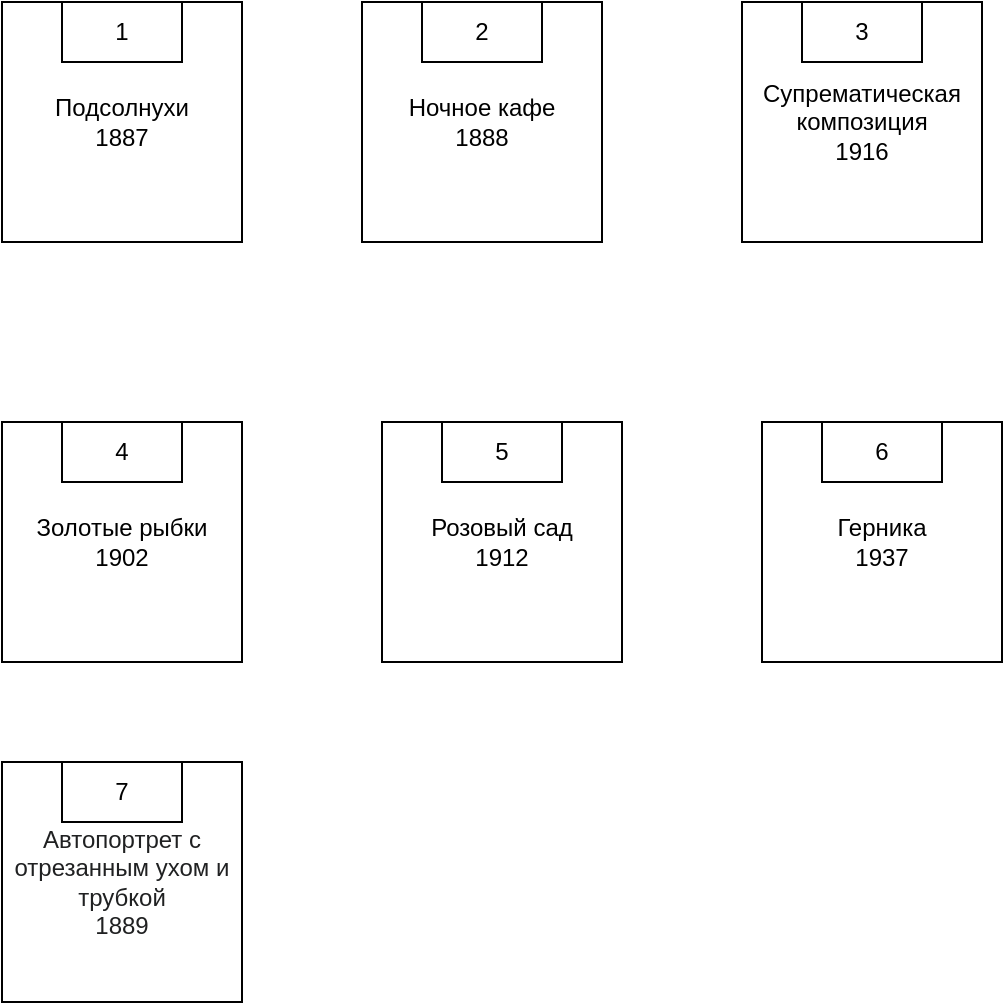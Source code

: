 <mxfile version="26.2.14" pages="7">
  <diagram name="Картины" id="BzOXJY9xKDYm4pz-T_iJ">
    <mxGraphModel dx="1034" dy="570" grid="1" gridSize="10" guides="1" tooltips="1" connect="1" arrows="1" fold="1" page="1" pageScale="1" pageWidth="827" pageHeight="1169" math="0" shadow="0">
      <root>
        <mxCell id="0" />
        <mxCell id="1" parent="0" />
        <mxCell id="eD3-31skWjXKXXf1p_MW-3" value="Подсолнухи&lt;div&gt;1887&lt;/div&gt;" style="whiteSpace=wrap;html=1;aspect=fixed;" parent="1" vertex="1">
          <mxGeometry x="100" y="130" width="120" height="120" as="geometry" />
        </mxCell>
        <mxCell id="ZOqEBZI1n-dfwNYtnNvd-1" value="1" style="rounded=0;whiteSpace=wrap;html=1;" parent="1" vertex="1">
          <mxGeometry x="130" y="130" width="60" height="30" as="geometry" />
        </mxCell>
        <mxCell id="ZOqEBZI1n-dfwNYtnNvd-2" value="Ночное кафе&lt;div&gt;1888&lt;/div&gt;" style="whiteSpace=wrap;html=1;aspect=fixed;" parent="1" vertex="1">
          <mxGeometry x="280" y="130" width="120" height="120" as="geometry" />
        </mxCell>
        <mxCell id="ZOqEBZI1n-dfwNYtnNvd-3" value="2" style="rounded=0;whiteSpace=wrap;html=1;" parent="1" vertex="1">
          <mxGeometry x="310" y="130" width="60" height="30" as="geometry" />
        </mxCell>
        <mxCell id="6JdyeAebKGxNdJowQ69Q-2" value="&lt;div&gt;Супрематическая композиция&lt;/div&gt;&lt;div&gt;1916&lt;/div&gt;" style="whiteSpace=wrap;html=1;aspect=fixed;" parent="1" vertex="1">
          <mxGeometry x="470" y="130" width="120" height="120" as="geometry" />
        </mxCell>
        <mxCell id="6JdyeAebKGxNdJowQ69Q-3" value="3" style="rounded=0;whiteSpace=wrap;html=1;" parent="1" vertex="1">
          <mxGeometry x="500" y="130" width="60" height="30" as="geometry" />
        </mxCell>
        <mxCell id="6JdyeAebKGxNdJowQ69Q-4" value="Золотые рыбки&lt;br&gt;1902" style="whiteSpace=wrap;html=1;aspect=fixed;" parent="1" vertex="1">
          <mxGeometry x="100" y="340" width="120" height="120" as="geometry" />
        </mxCell>
        <mxCell id="6JdyeAebKGxNdJowQ69Q-5" value="4" style="rounded=0;whiteSpace=wrap;html=1;" parent="1" vertex="1">
          <mxGeometry x="130" y="340" width="60" height="30" as="geometry" />
        </mxCell>
        <mxCell id="6JdyeAebKGxNdJowQ69Q-6" value="Розовый сад&lt;br&gt;1912" style="whiteSpace=wrap;html=1;aspect=fixed;" parent="1" vertex="1">
          <mxGeometry x="290" y="340" width="120" height="120" as="geometry" />
        </mxCell>
        <mxCell id="6JdyeAebKGxNdJowQ69Q-7" value="5" style="rounded=0;whiteSpace=wrap;html=1;" parent="1" vertex="1">
          <mxGeometry x="320" y="340" width="60" height="30" as="geometry" />
        </mxCell>
        <mxCell id="6JdyeAebKGxNdJowQ69Q-8" value="Герника&lt;br&gt;1937" style="whiteSpace=wrap;html=1;aspect=fixed;" parent="1" vertex="1">
          <mxGeometry x="480" y="340" width="120" height="120" as="geometry" />
        </mxCell>
        <mxCell id="6JdyeAebKGxNdJowQ69Q-9" value="6" style="rounded=0;whiteSpace=wrap;html=1;" parent="1" vertex="1">
          <mxGeometry x="510" y="340" width="60" height="30" as="geometry" />
        </mxCell>
        <mxCell id="hskE8-L3AUAkjLw2AAP8-1" value="&lt;span style=&quot;color: rgb(32, 33, 34); text-align: start; background-color: rgb(255, 255, 255);&quot;&gt;&lt;font face=&quot;Helvetica&quot;&gt;Автопортрет с отрезанным ухом и трубкой&lt;br&gt;1889&lt;/font&gt;&lt;/span&gt;" style="whiteSpace=wrap;html=1;aspect=fixed;" parent="1" vertex="1">
          <mxGeometry x="100" y="510" width="120" height="120" as="geometry" />
        </mxCell>
        <mxCell id="hskE8-L3AUAkjLw2AAP8-2" value="7" style="rounded=0;whiteSpace=wrap;html=1;" parent="1" vertex="1">
          <mxGeometry x="130" y="510" width="60" height="30" as="geometry" />
        </mxCell>
      </root>
    </mxGraphModel>
  </diagram>
  <diagram id="0UNuWQsB-AA3zbyI7CVP" name="Авторы">
    <mxGraphModel dx="1034" dy="570" grid="1" gridSize="10" guides="1" tooltips="1" connect="1" arrows="1" fold="1" page="1" pageScale="1" pageWidth="827" pageHeight="1169" math="0" shadow="0">
      <root>
        <mxCell id="0" />
        <mxCell id="1" parent="0" />
        <mxCell id="vLl26UxzJhjUJ7lKuwkY-1" value="Винсент Ван Гог" style="ellipse;whiteSpace=wrap;html=1;aspect=fixed;" vertex="1" parent="1">
          <mxGeometry x="70" y="90" width="130" height="130" as="geometry" />
        </mxCell>
        <mxCell id="vLl26UxzJhjUJ7lKuwkY-2" value="1" style="ellipse;whiteSpace=wrap;html=1;aspect=fixed;" vertex="1" parent="1">
          <mxGeometry x="110" y="90" width="40" height="40" as="geometry" />
        </mxCell>
        <mxCell id="eDyiavgwzyVO3NAy7V2X-1" value="Казимир&amp;nbsp;&lt;div&gt;Северинович&lt;/div&gt;&lt;div&gt;&amp;nbsp;Малевич&lt;/div&gt;" style="ellipse;whiteSpace=wrap;html=1;aspect=fixed;" vertex="1" parent="1">
          <mxGeometry x="250" y="90" width="130" height="130" as="geometry" />
        </mxCell>
        <mxCell id="eDyiavgwzyVO3NAy7V2X-2" value="2" style="ellipse;whiteSpace=wrap;html=1;aspect=fixed;" vertex="1" parent="1">
          <mxGeometry x="290" y="90" width="40" height="40" as="geometry" />
        </mxCell>
        <mxCell id="eDyiavgwzyVO3NAy7V2X-3" value="Густав Климт" style="ellipse;whiteSpace=wrap;html=1;aspect=fixed;" vertex="1" parent="1">
          <mxGeometry x="440" y="90" width="130" height="130" as="geometry" />
        </mxCell>
        <mxCell id="eDyiavgwzyVO3NAy7V2X-4" value="3" style="ellipse;whiteSpace=wrap;html=1;aspect=fixed;" vertex="1" parent="1">
          <mxGeometry x="480" y="90" width="40" height="40" as="geometry" />
        </mxCell>
        <mxCell id="eDyiavgwzyVO3NAy7V2X-5" value="Пабло Пикассо" style="ellipse;whiteSpace=wrap;html=1;aspect=fixed;" vertex="1" parent="1">
          <mxGeometry x="160" y="270" width="130" height="130" as="geometry" />
        </mxCell>
        <mxCell id="eDyiavgwzyVO3NAy7V2X-6" value="4" style="ellipse;whiteSpace=wrap;html=1;aspect=fixed;" vertex="1" parent="1">
          <mxGeometry x="200" y="270" width="40" height="40" as="geometry" />
        </mxCell>
      </root>
    </mxGraphModel>
  </diagram>
  <diagram id="ferKUm3_D6X0zunsNV4l" name="Жанры">
    <mxGraphModel dx="1034" dy="570" grid="1" gridSize="10" guides="1" tooltips="1" connect="1" arrows="1" fold="1" page="1" pageScale="1" pageWidth="827" pageHeight="1169" math="0" shadow="0">
      <root>
        <mxCell id="0" />
        <mxCell id="1" parent="0" />
        <mxCell id="q6-Xes0sQ3mbuVzSBnGK-1" value="Живопись" style="shape=hexagon;perimeter=hexagonPerimeter2;whiteSpace=wrap;html=1;fixedSize=1;" vertex="1" parent="1">
          <mxGeometry x="50" y="60" width="170" height="120" as="geometry" />
        </mxCell>
        <mxCell id="q6-Xes0sQ3mbuVzSBnGK-2" value="1" style="shape=hexagon;perimeter=hexagonPerimeter2;whiteSpace=wrap;html=1;fixedSize=1;size=25;" vertex="1" parent="1">
          <mxGeometry x="92.5" y="60" width="85" height="40" as="geometry" />
        </mxCell>
        <mxCell id="q6-Xes0sQ3mbuVzSBnGK-7" value="Натюрморт" style="shape=hexagon;perimeter=hexagonPerimeter2;whiteSpace=wrap;html=1;fixedSize=1;" vertex="1" parent="1">
          <mxGeometry x="300" y="60" width="170" height="120" as="geometry" />
        </mxCell>
        <mxCell id="q6-Xes0sQ3mbuVzSBnGK-8" value="2" style="shape=hexagon;perimeter=hexagonPerimeter2;whiteSpace=wrap;html=1;fixedSize=1;size=25;" vertex="1" parent="1">
          <mxGeometry x="342.5" y="60" width="85" height="40" as="geometry" />
        </mxCell>
        <mxCell id="q6-Xes0sQ3mbuVzSBnGK-10" value="Портрет" style="shape=hexagon;perimeter=hexagonPerimeter2;whiteSpace=wrap;html=1;fixedSize=1;" vertex="1" parent="1">
          <mxGeometry x="530" y="60" width="170" height="120" as="geometry" />
        </mxCell>
        <mxCell id="q6-Xes0sQ3mbuVzSBnGK-11" value="3" style="shape=hexagon;perimeter=hexagonPerimeter2;whiteSpace=wrap;html=1;fixedSize=1;size=25;" vertex="1" parent="1">
          <mxGeometry x="572.5" y="60" width="85" height="40" as="geometry" />
        </mxCell>
        <mxCell id="_oV3CqpARseyPGtFwuqG-1" value="Пейзаж" style="shape=hexagon;perimeter=hexagonPerimeter2;whiteSpace=wrap;html=1;fixedSize=1;" vertex="1" parent="1">
          <mxGeometry x="290" y="260" width="170" height="120" as="geometry" />
        </mxCell>
        <mxCell id="_oV3CqpARseyPGtFwuqG-2" value="4" style="shape=hexagon;perimeter=hexagonPerimeter2;whiteSpace=wrap;html=1;fixedSize=1;size=25;" vertex="1" parent="1">
          <mxGeometry x="332.5" y="260" width="85" height="40" as="geometry" />
        </mxCell>
        <mxCell id="5D8XnwKoH5noTkoTQFfa-1" value="Абстракция" style="shape=hexagon;perimeter=hexagonPerimeter2;whiteSpace=wrap;html=1;fixedSize=1;" vertex="1" parent="1">
          <mxGeometry x="520" y="260" width="170" height="120" as="geometry" />
        </mxCell>
        <mxCell id="5D8XnwKoH5noTkoTQFfa-2" value="5" style="shape=hexagon;perimeter=hexagonPerimeter2;whiteSpace=wrap;html=1;fixedSize=1;size=25;" vertex="1" parent="1">
          <mxGeometry x="562.5" y="260" width="85" height="40" as="geometry" />
        </mxCell>
      </root>
    </mxGraphModel>
  </diagram>
  <diagram id="Cs920aJPMkb7Kj4-482R" name="Стиль">
    <mxGraphModel dx="1034" dy="570" grid="1" gridSize="10" guides="1" tooltips="1" connect="1" arrows="1" fold="1" page="1" pageScale="1" pageWidth="827" pageHeight="1169" math="0" shadow="0">
      <root>
        <mxCell id="0" />
        <mxCell id="1" parent="0" />
        <mxCell id="-tSjpG99DgJdEFD1Gfcm-1" value="Импрессионизм" style="ellipse;shape=cloud;whiteSpace=wrap;html=1;" vertex="1" parent="1">
          <mxGeometry x="90" y="120" width="240" height="150" as="geometry" />
        </mxCell>
        <mxCell id="-tSjpG99DgJdEFD1Gfcm-2" value="1" style="ellipse;shape=cloud;whiteSpace=wrap;html=1;" vertex="1" parent="1">
          <mxGeometry x="150" y="140" width="80" height="50" as="geometry" />
        </mxCell>
        <mxCell id="-tSjpG99DgJdEFD1Gfcm-3" value="Постимпрессионизме" style="ellipse;shape=cloud;whiteSpace=wrap;html=1;" vertex="1" parent="1">
          <mxGeometry x="370" y="130" width="240" height="150" as="geometry" />
        </mxCell>
        <mxCell id="-tSjpG99DgJdEFD1Gfcm-4" value="2" style="ellipse;shape=cloud;whiteSpace=wrap;html=1;" vertex="1" parent="1">
          <mxGeometry x="430" y="150" width="80" height="50" as="geometry" />
        </mxCell>
        <mxCell id="-tSjpG99DgJdEFD1Gfcm-5" value="Экспрессионизм" style="ellipse;shape=cloud;whiteSpace=wrap;html=1;" vertex="1" parent="1">
          <mxGeometry x="80" y="320" width="240" height="150" as="geometry" />
        </mxCell>
        <mxCell id="-tSjpG99DgJdEFD1Gfcm-6" value="4" style="ellipse;shape=cloud;whiteSpace=wrap;html=1;" vertex="1" parent="1">
          <mxGeometry x="150" y="340" width="80" height="50" as="geometry" />
        </mxCell>
        <mxCell id="-tSjpG99DgJdEFD1Gfcm-7" value="&lt;p&gt;Сюрреализм&lt;/p&gt;" style="ellipse;shape=cloud;whiteSpace=wrap;html=1;" vertex="1" parent="1">
          <mxGeometry x="370" y="340" width="240" height="150" as="geometry" />
        </mxCell>
        <mxCell id="-tSjpG99DgJdEFD1Gfcm-8" value="5" style="ellipse;shape=cloud;whiteSpace=wrap;html=1;" vertex="1" parent="1">
          <mxGeometry x="450" y="360" width="80" height="50" as="geometry" />
        </mxCell>
        <mxCell id="-tSjpG99DgJdEFD1Gfcm-9" value="Кубизм" style="ellipse;shape=cloud;whiteSpace=wrap;html=1;" vertex="1" parent="1">
          <mxGeometry x="670" y="340" width="240" height="150" as="geometry" />
        </mxCell>
        <mxCell id="-tSjpG99DgJdEFD1Gfcm-10" value="6" style="ellipse;shape=cloud;whiteSpace=wrap;html=1;" vertex="1" parent="1">
          <mxGeometry x="740" y="360" width="80" height="50" as="geometry" />
        </mxCell>
        <mxCell id="-tSjpG99DgJdEFD1Gfcm-11" value="Супрематизм" style="ellipse;shape=cloud;whiteSpace=wrap;html=1;" vertex="1" parent="1">
          <mxGeometry x="640" y="130" width="240" height="150" as="geometry" />
        </mxCell>
        <mxCell id="-tSjpG99DgJdEFD1Gfcm-12" value="3" style="ellipse;shape=cloud;whiteSpace=wrap;html=1;" vertex="1" parent="1">
          <mxGeometry x="700" y="150" width="80" height="50" as="geometry" />
        </mxCell>
        <mxCell id="iwVzrl4WAW35eBmo6fVD-1" value="Модерн" style="ellipse;shape=cloud;whiteSpace=wrap;html=1;" vertex="1" parent="1">
          <mxGeometry x="70" y="500" width="240" height="150" as="geometry" />
        </mxCell>
        <mxCell id="iwVzrl4WAW35eBmo6fVD-2" value="7" style="ellipse;shape=cloud;whiteSpace=wrap;html=1;" vertex="1" parent="1">
          <mxGeometry x="140" y="520" width="80" height="50" as="geometry" />
        </mxCell>
      </root>
    </mxGraphModel>
  </diagram>
  <diagram id="5VpZfBPCgL20hUIPjxNy" name="Ребро Картина - Автор">
    <mxGraphModel dx="1477" dy="814" grid="1" gridSize="10" guides="1" tooltips="1" connect="1" arrows="1" fold="1" page="1" pageScale="1" pageWidth="827" pageHeight="1169" math="0" shadow="0">
      <root>
        <mxCell id="0" />
        <mxCell id="1" parent="0" />
        <mxCell id="ZqtReHdcxIeJgNHGnmkO-10" style="edgeStyle=orthogonalEdgeStyle;rounded=0;orthogonalLoop=1;jettySize=auto;html=1;entryX=0.5;entryY=0;entryDx=0;entryDy=0;" edge="1" parent="1" source="f5k9DVG_ur_zWbwFWIy8-1" target="ZqtReHdcxIeJgNHGnmkO-2">
          <mxGeometry relative="1" as="geometry" />
        </mxCell>
        <mxCell id="f5k9DVG_ur_zWbwFWIy8-1" value="Подсолнухи&lt;div&gt;1887&lt;/div&gt;" style="whiteSpace=wrap;html=1;aspect=fixed;" vertex="1" parent="1">
          <mxGeometry x="110" y="250" width="120" height="120" as="geometry" />
        </mxCell>
        <mxCell id="f5k9DVG_ur_zWbwFWIy8-2" value="1" style="rounded=0;whiteSpace=wrap;html=1;" vertex="1" parent="1">
          <mxGeometry x="140" y="250" width="60" height="30" as="geometry" />
        </mxCell>
        <mxCell id="ZqtReHdcxIeJgNHGnmkO-11" style="edgeStyle=orthogonalEdgeStyle;rounded=0;orthogonalLoop=1;jettySize=auto;html=1;entryX=0;entryY=0.5;entryDx=0;entryDy=0;" edge="1" parent="1" source="f5k9DVG_ur_zWbwFWIy8-3" target="ZqtReHdcxIeJgNHGnmkO-1">
          <mxGeometry relative="1" as="geometry" />
        </mxCell>
        <mxCell id="ZqtReHdcxIeJgNHGnmkO-14" value="Принадлежит" style="edgeLabel;html=1;align=center;verticalAlign=middle;resizable=0;points=[];" vertex="1" connectable="0" parent="ZqtReHdcxIeJgNHGnmkO-11">
          <mxGeometry x="-0.6" y="-3" relative="1" as="geometry">
            <mxPoint x="-1" as="offset" />
          </mxGeometry>
        </mxCell>
        <mxCell id="f5k9DVG_ur_zWbwFWIy8-3" value="Ночное кафе&lt;div&gt;1888&lt;/div&gt;" style="whiteSpace=wrap;html=1;aspect=fixed;" vertex="1" parent="1">
          <mxGeometry x="110" y="400" width="120" height="120" as="geometry" />
        </mxCell>
        <mxCell id="f5k9DVG_ur_zWbwFWIy8-4" value="2" style="rounded=0;whiteSpace=wrap;html=1;" vertex="1" parent="1">
          <mxGeometry x="140" y="400" width="60" height="30" as="geometry" />
        </mxCell>
        <mxCell id="ZqtReHdcxIeJgNHGnmkO-19" style="edgeStyle=orthogonalEdgeStyle;rounded=0;orthogonalLoop=1;jettySize=auto;html=1;" edge="1" parent="1" source="f5k9DVG_ur_zWbwFWIy8-5" target="ZqtReHdcxIeJgNHGnmkO-4">
          <mxGeometry relative="1" as="geometry" />
        </mxCell>
        <mxCell id="ZqtReHdcxIeJgNHGnmkO-20" value="Принадлежит" style="edgeLabel;html=1;align=center;verticalAlign=middle;resizable=0;points=[];" vertex="1" connectable="0" parent="ZqtReHdcxIeJgNHGnmkO-19">
          <mxGeometry x="-0.753" y="4" relative="1" as="geometry">
            <mxPoint x="-1" as="offset" />
          </mxGeometry>
        </mxCell>
        <mxCell id="f5k9DVG_ur_zWbwFWIy8-5" value="&lt;div&gt;Супрематическая композиция&lt;/div&gt;&lt;div&gt;1916&lt;/div&gt;" style="whiteSpace=wrap;html=1;aspect=fixed;" vertex="1" parent="1">
          <mxGeometry x="430" y="130" width="120" height="120" as="geometry" />
        </mxCell>
        <mxCell id="f5k9DVG_ur_zWbwFWIy8-6" value="3" style="rounded=0;whiteSpace=wrap;html=1;" vertex="1" parent="1">
          <mxGeometry x="460" y="130" width="60" height="30" as="geometry" />
        </mxCell>
        <mxCell id="ZqtReHdcxIeJgNHGnmkO-24" style="edgeStyle=orthogonalEdgeStyle;rounded=0;orthogonalLoop=1;jettySize=auto;html=1;entryX=1;entryY=0.5;entryDx=0;entryDy=0;" edge="1" parent="1" source="f5k9DVG_ur_zWbwFWIy8-7" target="ZqtReHdcxIeJgNHGnmkO-5">
          <mxGeometry relative="1" as="geometry" />
        </mxCell>
        <mxCell id="ZqtReHdcxIeJgNHGnmkO-25" value="Принадлежит" style="edgeLabel;html=1;align=center;verticalAlign=middle;resizable=0;points=[];" vertex="1" connectable="0" parent="ZqtReHdcxIeJgNHGnmkO-24">
          <mxGeometry x="-0.484" y="-3" relative="1" as="geometry">
            <mxPoint as="offset" />
          </mxGeometry>
        </mxCell>
        <mxCell id="f5k9DVG_ur_zWbwFWIy8-7" value="Розовый сад&lt;br&gt;1912" style="whiteSpace=wrap;html=1;aspect=fixed;" vertex="1" parent="1">
          <mxGeometry x="910" y="150" width="120" height="120" as="geometry" />
        </mxCell>
        <mxCell id="f5k9DVG_ur_zWbwFWIy8-8" value="5" style="rounded=0;whiteSpace=wrap;html=1;" vertex="1" parent="1">
          <mxGeometry x="940" y="150" width="60" height="30" as="geometry" />
        </mxCell>
        <mxCell id="ZqtReHdcxIeJgNHGnmkO-26" style="edgeStyle=orthogonalEdgeStyle;rounded=0;orthogonalLoop=1;jettySize=auto;html=1;entryX=1;entryY=0.5;entryDx=0;entryDy=0;" edge="1" parent="1" source="f5k9DVG_ur_zWbwFWIy8-9" target="ZqtReHdcxIeJgNHGnmkO-7">
          <mxGeometry relative="1" as="geometry" />
        </mxCell>
        <mxCell id="ZqtReHdcxIeJgNHGnmkO-27" value="Принадлежит" style="edgeLabel;html=1;align=center;verticalAlign=middle;resizable=0;points=[];" vertex="1" connectable="0" parent="ZqtReHdcxIeJgNHGnmkO-26">
          <mxGeometry x="0.487" y="4" relative="1" as="geometry">
            <mxPoint as="offset" />
          </mxGeometry>
        </mxCell>
        <mxCell id="f5k9DVG_ur_zWbwFWIy8-9" value="Герника&lt;br&gt;1937" style="whiteSpace=wrap;html=1;aspect=fixed;" vertex="1" parent="1">
          <mxGeometry x="1060" y="130" width="120" height="120" as="geometry" />
        </mxCell>
        <mxCell id="f5k9DVG_ur_zWbwFWIy8-10" value="6" style="rounded=0;whiteSpace=wrap;html=1;" vertex="1" parent="1">
          <mxGeometry x="1090" y="130" width="60" height="30" as="geometry" />
        </mxCell>
        <mxCell id="ZqtReHdcxIeJgNHGnmkO-21" style="edgeStyle=orthogonalEdgeStyle;rounded=0;orthogonalLoop=1;jettySize=auto;html=1;entryX=0.5;entryY=0;entryDx=0;entryDy=0;" edge="1" parent="1" source="wUK2nFHiTM_GuOkUOLOm-1" target="ZqtReHdcxIeJgNHGnmkO-6">
          <mxGeometry relative="1" as="geometry" />
        </mxCell>
        <mxCell id="ZqtReHdcxIeJgNHGnmkO-22" value="Принадлежит" style="edgeLabel;html=1;align=center;verticalAlign=middle;resizable=0;points=[];" vertex="1" connectable="0" parent="ZqtReHdcxIeJgNHGnmkO-21">
          <mxGeometry x="-0.845" y="1" relative="1" as="geometry">
            <mxPoint x="46" y="150" as="offset" />
          </mxGeometry>
        </mxCell>
        <mxCell id="wUK2nFHiTM_GuOkUOLOm-1" value="Золотые рыбки&lt;br&gt;1902" style="whiteSpace=wrap;html=1;aspect=fixed;" vertex="1" parent="1">
          <mxGeometry x="680" y="130" width="120" height="120" as="geometry" />
        </mxCell>
        <mxCell id="wUK2nFHiTM_GuOkUOLOm-2" value="4" style="rounded=0;whiteSpace=wrap;html=1;" vertex="1" parent="1">
          <mxGeometry x="710" y="130" width="60" height="30" as="geometry" />
        </mxCell>
        <mxCell id="ZqtReHdcxIeJgNHGnmkO-12" style="edgeStyle=orthogonalEdgeStyle;rounded=0;orthogonalLoop=1;jettySize=auto;html=1;entryX=0.5;entryY=1;entryDx=0;entryDy=0;" edge="1" parent="1" source="wUK2nFHiTM_GuOkUOLOm-3" target="ZqtReHdcxIeJgNHGnmkO-1">
          <mxGeometry relative="1" as="geometry" />
        </mxCell>
        <mxCell id="wUK2nFHiTM_GuOkUOLOm-3" value="&lt;span style=&quot;color: rgb(32, 33, 34); text-align: start; background-color: rgb(255, 255, 255);&quot;&gt;&lt;font face=&quot;Helvetica&quot;&gt;Автопортрет с отрезанным ухом и трубкой&lt;br&gt;1889&lt;/font&gt;&lt;/span&gt;" style="whiteSpace=wrap;html=1;aspect=fixed;" vertex="1" parent="1">
          <mxGeometry x="110" y="540" width="120" height="120" as="geometry" />
        </mxCell>
        <mxCell id="wUK2nFHiTM_GuOkUOLOm-4" value="7" style="rounded=0;whiteSpace=wrap;html=1;" vertex="1" parent="1">
          <mxGeometry x="140" y="540" width="60" height="30" as="geometry" />
        </mxCell>
        <mxCell id="ZqtReHdcxIeJgNHGnmkO-1" value="Винсент Ван Гог" style="ellipse;whiteSpace=wrap;html=1;aspect=fixed;" vertex="1" parent="1">
          <mxGeometry x="410" y="450" width="130" height="130" as="geometry" />
        </mxCell>
        <mxCell id="ZqtReHdcxIeJgNHGnmkO-2" value="1" style="ellipse;whiteSpace=wrap;html=1;aspect=fixed;" vertex="1" parent="1">
          <mxGeometry x="450" y="450" width="40" height="40" as="geometry" />
        </mxCell>
        <mxCell id="ZqtReHdcxIeJgNHGnmkO-3" value="Казимир&amp;nbsp;&lt;div&gt;Северинович&lt;/div&gt;&lt;div&gt;&amp;nbsp;Малевич&lt;/div&gt;" style="ellipse;whiteSpace=wrap;html=1;aspect=fixed;" vertex="1" parent="1">
          <mxGeometry x="585" y="450" width="130" height="130" as="geometry" />
        </mxCell>
        <mxCell id="ZqtReHdcxIeJgNHGnmkO-4" value="2" style="ellipse;whiteSpace=wrap;html=1;aspect=fixed;" vertex="1" parent="1">
          <mxGeometry x="630" y="450" width="40" height="40" as="geometry" />
        </mxCell>
        <mxCell id="ZqtReHdcxIeJgNHGnmkO-5" value="Густав Климт" style="ellipse;whiteSpace=wrap;html=1;aspect=fixed;" vertex="1" parent="1">
          <mxGeometry x="780" y="450" width="130" height="130" as="geometry" />
        </mxCell>
        <mxCell id="ZqtReHdcxIeJgNHGnmkO-6" value="3" style="ellipse;whiteSpace=wrap;html=1;aspect=fixed;" vertex="1" parent="1">
          <mxGeometry x="820" y="450" width="40" height="40" as="geometry" />
        </mxCell>
        <mxCell id="ZqtReHdcxIeJgNHGnmkO-7" value="Пабло Пикассо" style="ellipse;whiteSpace=wrap;html=1;aspect=fixed;" vertex="1" parent="1">
          <mxGeometry x="1070" y="450" width="130" height="130" as="geometry" />
        </mxCell>
        <mxCell id="ZqtReHdcxIeJgNHGnmkO-8" value="4" style="ellipse;whiteSpace=wrap;html=1;aspect=fixed;" vertex="1" parent="1">
          <mxGeometry x="1110" y="450" width="40" height="40" as="geometry" />
        </mxCell>
        <mxCell id="ZqtReHdcxIeJgNHGnmkO-13" value="Принадлежит" style="text;html=1;align=center;verticalAlign=middle;resizable=0;points=[];autosize=1;strokeColor=none;fillColor=none;" vertex="1" parent="1">
          <mxGeometry x="290" y="288" width="100" height="30" as="geometry" />
        </mxCell>
        <mxCell id="ZqtReHdcxIeJgNHGnmkO-15" value="Принадлежит" style="text;html=1;align=center;verticalAlign=middle;resizable=0;points=[];autosize=1;strokeColor=none;fillColor=none;" vertex="1" parent="1">
          <mxGeometry x="240" y="578" width="100" height="30" as="geometry" />
        </mxCell>
      </root>
    </mxGraphModel>
  </diagram>
  <diagram id="vj0tpDDGDaYDBzfKbQgI" name="Ребро Картина - Жанр">
    <mxGraphModel dx="2206" dy="760" grid="1" gridSize="10" guides="1" tooltips="1" connect="1" arrows="1" fold="1" page="1" pageScale="1" pageWidth="827" pageHeight="1169" math="0" shadow="0">
      <root>
        <mxCell id="0" />
        <mxCell id="1" parent="0" />
        <mxCell id="f8PpHLt1ydP6wtwbgvXT-9" style="edgeStyle=orthogonalEdgeStyle;rounded=0;orthogonalLoop=1;jettySize=auto;html=1;entryX=0;entryY=0.25;entryDx=0;entryDy=0;" edge="1" parent="1" source="G7ZhGMJQYCDTN0KXg-eJ-1" target="f8PpHLt1ydP6wtwbgvXT-3">
          <mxGeometry relative="1" as="geometry">
            <Array as="points">
              <mxPoint x="160" y="350" />
              <mxPoint x="469" y="350" />
            </Array>
          </mxGeometry>
        </mxCell>
        <mxCell id="f8PpHLt1ydP6wtwbgvXT-10" value="Относится к" style="edgeLabel;html=1;align=center;verticalAlign=middle;resizable=0;points=[];" vertex="1" connectable="0" parent="f8PpHLt1ydP6wtwbgvXT-9">
          <mxGeometry x="0.471" y="-3" relative="1" as="geometry">
            <mxPoint as="offset" />
          </mxGeometry>
        </mxCell>
        <mxCell id="G7ZhGMJQYCDTN0KXg-eJ-1" value="Подсолнухи&lt;div&gt;1887&lt;/div&gt;" style="whiteSpace=wrap;html=1;aspect=fixed;" vertex="1" parent="1">
          <mxGeometry x="100" y="130" width="120" height="120" as="geometry" />
        </mxCell>
        <mxCell id="G7ZhGMJQYCDTN0KXg-eJ-2" value="1" style="rounded=0;whiteSpace=wrap;html=1;" vertex="1" parent="1">
          <mxGeometry x="130" y="130" width="60" height="30" as="geometry" />
        </mxCell>
        <mxCell id="f8PpHLt1ydP6wtwbgvXT-11" style="edgeStyle=orthogonalEdgeStyle;rounded=0;orthogonalLoop=1;jettySize=auto;html=1;entryX=0.5;entryY=1;entryDx=0;entryDy=0;" edge="1" parent="1" source="G7ZhGMJQYCDTN0KXg-eJ-3" target="f8PpHLt1ydP6wtwbgvXT-1">
          <mxGeometry relative="1" as="geometry" />
        </mxCell>
        <mxCell id="f8PpHLt1ydP6wtwbgvXT-12" value="Относится к" style="edgeLabel;html=1;align=center;verticalAlign=middle;resizable=0;points=[];" vertex="1" connectable="0" parent="f8PpHLt1ydP6wtwbgvXT-11">
          <mxGeometry x="-0.03" y="1" relative="1" as="geometry">
            <mxPoint x="-522" y="550" as="offset" />
          </mxGeometry>
        </mxCell>
        <mxCell id="2YAzaCiUSuZmI91LDh5D-11" value="&lt;span style=&quot;font-size: 12px; background-color: light-dark(rgb(27, 29, 30), rgb(0, 0, 0));&quot;&gt;Относится к&lt;/span&gt;" style="edgeLabel;html=1;align=center;verticalAlign=middle;resizable=0;points=[];" vertex="1" connectable="0" parent="f8PpHLt1ydP6wtwbgvXT-11">
          <mxGeometry x="-0.085" y="-1" relative="1" as="geometry">
            <mxPoint as="offset" />
          </mxGeometry>
        </mxCell>
        <mxCell id="G7ZhGMJQYCDTN0KXg-eJ-3" value="Ночное кафе&lt;div&gt;1888&lt;/div&gt;" style="whiteSpace=wrap;html=1;aspect=fixed;" vertex="1" parent="1">
          <mxGeometry x="90" y="650" width="120" height="120" as="geometry" />
        </mxCell>
        <mxCell id="G7ZhGMJQYCDTN0KXg-eJ-4" value="2" style="rounded=0;whiteSpace=wrap;html=1;" vertex="1" parent="1">
          <mxGeometry x="120" y="650" width="60" height="30" as="geometry" />
        </mxCell>
        <mxCell id="2YAzaCiUSuZmI91LDh5D-3" style="edgeStyle=orthogonalEdgeStyle;rounded=0;orthogonalLoop=1;jettySize=auto;html=1;entryX=0.5;entryY=0;entryDx=0;entryDy=0;" edge="1" parent="1" source="G7ZhGMJQYCDTN0KXg-eJ-5" target="2YAzaCiUSuZmI91LDh5D-1">
          <mxGeometry relative="1" as="geometry">
            <Array as="points">
              <mxPoint x="440" y="110" />
              <mxPoint x="440" y="138" />
            </Array>
          </mxGeometry>
        </mxCell>
        <mxCell id="G7ZhGMJQYCDTN0KXg-eJ-5" value="&lt;div&gt;Супрематическая композиция&lt;/div&gt;&lt;div&gt;1916&lt;/div&gt;" style="whiteSpace=wrap;html=1;aspect=fixed;" vertex="1" parent="1">
          <mxGeometry x="597.5" y="90" width="120" height="120" as="geometry" />
        </mxCell>
        <mxCell id="G7ZhGMJQYCDTN0KXg-eJ-6" value="3" style="rounded=0;whiteSpace=wrap;html=1;" vertex="1" parent="1">
          <mxGeometry x="627.5" y="90" width="60" height="30" as="geometry" />
        </mxCell>
        <mxCell id="2YAzaCiUSuZmI91LDh5D-5" style="edgeStyle=orthogonalEdgeStyle;rounded=0;orthogonalLoop=1;jettySize=auto;html=1;entryX=0.5;entryY=0;entryDx=0;entryDy=0;" edge="1" parent="1" source="G7ZhGMJQYCDTN0KXg-eJ-7" target="f8PpHLt1ydP6wtwbgvXT-2">
          <mxGeometry relative="1" as="geometry" />
        </mxCell>
        <mxCell id="2YAzaCiUSuZmI91LDh5D-14" value="Относится к" style="edgeLabel;html=1;align=center;verticalAlign=middle;resizable=0;points=[];" vertex="1" connectable="0" parent="2YAzaCiUSuZmI91LDh5D-5">
          <mxGeometry x="-0.359" y="1" relative="1" as="geometry">
            <mxPoint x="-1" as="offset" />
          </mxGeometry>
        </mxCell>
        <mxCell id="G7ZhGMJQYCDTN0KXg-eJ-7" value="Золотые рыбки&lt;br&gt;1902" style="whiteSpace=wrap;html=1;aspect=fixed;" vertex="1" parent="1">
          <mxGeometry x="-80" y="350" width="120" height="120" as="geometry" />
        </mxCell>
        <mxCell id="G7ZhGMJQYCDTN0KXg-eJ-8" value="4" style="rounded=0;whiteSpace=wrap;html=1;" vertex="1" parent="1">
          <mxGeometry x="-50" y="350" width="60" height="30" as="geometry" />
        </mxCell>
        <mxCell id="f8PpHLt1ydP6wtwbgvXT-20" style="edgeStyle=orthogonalEdgeStyle;rounded=0;orthogonalLoop=1;jettySize=auto;html=1;entryX=0.5;entryY=0;entryDx=0;entryDy=0;" edge="1" parent="1" source="G7ZhGMJQYCDTN0KXg-eJ-9" target="f8PpHLt1ydP6wtwbgvXT-8">
          <mxGeometry relative="1" as="geometry" />
        </mxCell>
        <mxCell id="f8PpHLt1ydP6wtwbgvXT-21" value="Text" style="edgeLabel;html=1;align=center;verticalAlign=middle;resizable=0;points=[];" vertex="1" connectable="0" parent="f8PpHLt1ydP6wtwbgvXT-20">
          <mxGeometry x="0.122" y="-6" relative="1" as="geometry">
            <mxPoint as="offset" />
          </mxGeometry>
        </mxCell>
        <mxCell id="f8PpHLt1ydP6wtwbgvXT-23" value="Относится к" style="edgeLabel;html=1;align=center;verticalAlign=middle;resizable=0;points=[];" vertex="1" connectable="0" parent="f8PpHLt1ydP6wtwbgvXT-20">
          <mxGeometry x="0.114" y="-2" relative="1" as="geometry">
            <mxPoint as="offset" />
          </mxGeometry>
        </mxCell>
        <mxCell id="G7ZhGMJQYCDTN0KXg-eJ-9" value="Розовый сад&lt;br&gt;1912" style="whiteSpace=wrap;html=1;aspect=fixed;" vertex="1" parent="1">
          <mxGeometry x="860" y="130" width="120" height="120" as="geometry" />
        </mxCell>
        <mxCell id="G7ZhGMJQYCDTN0KXg-eJ-10" value="5" style="rounded=0;whiteSpace=wrap;html=1;" vertex="1" parent="1">
          <mxGeometry x="890" y="130" width="60" height="30" as="geometry" />
        </mxCell>
        <mxCell id="2YAzaCiUSuZmI91LDh5D-13" style="edgeStyle=orthogonalEdgeStyle;rounded=0;orthogonalLoop=1;jettySize=auto;html=1;entryX=0;entryY=0.5;entryDx=0;entryDy=0;" edge="1" parent="1" source="G7ZhGMJQYCDTN0KXg-eJ-11" target="f8PpHLt1ydP6wtwbgvXT-1">
          <mxGeometry relative="1" as="geometry" />
        </mxCell>
        <mxCell id="2YAzaCiUSuZmI91LDh5D-15" value="Относится к" style="edgeLabel;html=1;align=center;verticalAlign=middle;resizable=0;points=[];" vertex="1" connectable="0" parent="2YAzaCiUSuZmI91LDh5D-13">
          <mxGeometry x="-0.676" y="2" relative="1" as="geometry">
            <mxPoint x="1" as="offset" />
          </mxGeometry>
        </mxCell>
        <mxCell id="G7ZhGMJQYCDTN0KXg-eJ-11" value="Герника&lt;br&gt;1937" style="whiteSpace=wrap;html=1;aspect=fixed;" vertex="1" parent="1">
          <mxGeometry x="-120" y="530" width="120" height="120" as="geometry" />
        </mxCell>
        <mxCell id="G7ZhGMJQYCDTN0KXg-eJ-12" value="6" style="rounded=0;whiteSpace=wrap;html=1;" vertex="1" parent="1">
          <mxGeometry x="-90" y="530" width="60" height="30" as="geometry" />
        </mxCell>
        <mxCell id="f8PpHLt1ydP6wtwbgvXT-13" style="edgeStyle=orthogonalEdgeStyle;rounded=0;orthogonalLoop=1;jettySize=auto;html=1;entryX=0.5;entryY=1;entryDx=0;entryDy=0;" edge="1" parent="1" source="G7ZhGMJQYCDTN0KXg-eJ-13" target="f8PpHLt1ydP6wtwbgvXT-5">
          <mxGeometry relative="1" as="geometry" />
        </mxCell>
        <mxCell id="f8PpHLt1ydP6wtwbgvXT-14" value="Относится к" style="edgeLabel;html=1;align=center;verticalAlign=middle;resizable=0;points=[];" vertex="1" connectable="0" parent="f8PpHLt1ydP6wtwbgvXT-13">
          <mxGeometry x="0.084" y="-4" relative="1" as="geometry">
            <mxPoint x="-1" as="offset" />
          </mxGeometry>
        </mxCell>
        <mxCell id="G7ZhGMJQYCDTN0KXg-eJ-13" value="&lt;span style=&quot;color: rgb(32, 33, 34); text-align: start; background-color: rgb(255, 255, 255);&quot;&gt;&lt;font face=&quot;Helvetica&quot;&gt;Автопортрет с отрезанным ухом и трубкой&lt;br&gt;1889&lt;/font&gt;&lt;/span&gt;" style="whiteSpace=wrap;html=1;aspect=fixed;" vertex="1" parent="1">
          <mxGeometry x="697.5" y="680" width="120" height="120" as="geometry" />
        </mxCell>
        <mxCell id="G7ZhGMJQYCDTN0KXg-eJ-14" value="7" style="rounded=0;whiteSpace=wrap;html=1;" vertex="1" parent="1">
          <mxGeometry x="727.5" y="680" width="60" height="30" as="geometry" />
        </mxCell>
        <mxCell id="f8PpHLt1ydP6wtwbgvXT-1" value="Живопись" style="shape=hexagon;perimeter=hexagonPerimeter2;whiteSpace=wrap;html=1;fixedSize=1;" vertex="1" parent="1">
          <mxGeometry x="210" y="440" width="170" height="120" as="geometry" />
        </mxCell>
        <mxCell id="f8PpHLt1ydP6wtwbgvXT-2" value="1" style="shape=hexagon;perimeter=hexagonPerimeter2;whiteSpace=wrap;html=1;fixedSize=1;size=25;" vertex="1" parent="1">
          <mxGeometry x="252.5" y="440" width="85" height="40" as="geometry" />
        </mxCell>
        <mxCell id="f8PpHLt1ydP6wtwbgvXT-3" value="Натюрморт" style="shape=hexagon;perimeter=hexagonPerimeter2;whiteSpace=wrap;html=1;fixedSize=1;" vertex="1" parent="1">
          <mxGeometry x="470" y="350" width="170" height="120" as="geometry" />
        </mxCell>
        <mxCell id="f8PpHLt1ydP6wtwbgvXT-4" value="2" style="shape=hexagon;perimeter=hexagonPerimeter2;whiteSpace=wrap;html=1;fixedSize=1;size=25;" vertex="1" parent="1">
          <mxGeometry x="512.5" y="350" width="85" height="40" as="geometry" />
        </mxCell>
        <mxCell id="f8PpHLt1ydP6wtwbgvXT-5" value="Портрет" style="shape=hexagon;perimeter=hexagonPerimeter2;whiteSpace=wrap;html=1;fixedSize=1;" vertex="1" parent="1">
          <mxGeometry x="690" y="440" width="170" height="120" as="geometry" />
        </mxCell>
        <mxCell id="f8PpHLt1ydP6wtwbgvXT-6" value="3" style="shape=hexagon;perimeter=hexagonPerimeter2;whiteSpace=wrap;html=1;fixedSize=1;size=25;" vertex="1" parent="1">
          <mxGeometry x="732.5" y="440" width="85" height="40" as="geometry" />
        </mxCell>
        <mxCell id="f8PpHLt1ydP6wtwbgvXT-7" value="Пейзаж" style="shape=hexagon;perimeter=hexagonPerimeter2;whiteSpace=wrap;html=1;fixedSize=1;" vertex="1" parent="1">
          <mxGeometry x="940" y="440" width="170" height="120" as="geometry" />
        </mxCell>
        <mxCell id="f8PpHLt1ydP6wtwbgvXT-8" value="4" style="shape=hexagon;perimeter=hexagonPerimeter2;whiteSpace=wrap;html=1;fixedSize=1;size=25;" vertex="1" parent="1">
          <mxGeometry x="982.5" y="440" width="85" height="40" as="geometry" />
        </mxCell>
        <mxCell id="f8PpHLt1ydP6wtwbgvXT-17" style="edgeStyle=orthogonalEdgeStyle;rounded=0;orthogonalLoop=1;jettySize=auto;html=1;entryX=1;entryY=0.5;entryDx=0;entryDy=0;" edge="1" parent="1" source="f8PpHLt1ydP6wtwbgvXT-15" target="f8PpHLt1ydP6wtwbgvXT-1">
          <mxGeometry relative="1" as="geometry" />
        </mxCell>
        <mxCell id="f8PpHLt1ydP6wtwbgvXT-19" value="Относится к" style="edgeLabel;html=1;align=center;verticalAlign=middle;resizable=0;points=[];" vertex="1" connectable="0" parent="f8PpHLt1ydP6wtwbgvXT-17">
          <mxGeometry x="-0.476" y="-3" relative="1" as="geometry">
            <mxPoint y="-1" as="offset" />
          </mxGeometry>
        </mxCell>
        <mxCell id="f8PpHLt1ydP6wtwbgvXT-15" value="Золотые рыбки&lt;br&gt;1902" style="whiteSpace=wrap;html=1;aspect=fixed;" vertex="1" parent="1">
          <mxGeometry x="380" y="690" width="120" height="120" as="geometry" />
        </mxCell>
        <mxCell id="f8PpHLt1ydP6wtwbgvXT-16" value="4" style="rounded=0;whiteSpace=wrap;html=1;" vertex="1" parent="1">
          <mxGeometry x="410" y="690" width="60" height="30" as="geometry" />
        </mxCell>
        <mxCell id="2YAzaCiUSuZmI91LDh5D-1" value="Абстракция" style="shape=hexagon;perimeter=hexagonPerimeter2;whiteSpace=wrap;html=1;fixedSize=1;" vertex="1" parent="1">
          <mxGeometry x="360" y="138" width="170" height="120" as="geometry" />
        </mxCell>
        <mxCell id="2YAzaCiUSuZmI91LDh5D-2" value="5" style="shape=hexagon;perimeter=hexagonPerimeter2;whiteSpace=wrap;html=1;fixedSize=1;size=25;" vertex="1" parent="1">
          <mxGeometry x="397.5" y="138" width="85" height="40" as="geometry" />
        </mxCell>
        <mxCell id="2YAzaCiUSuZmI91LDh5D-4" value="&lt;span style=&quot;background-color: light-dark(#ffffff, var(--ge-dark-color, #121212));&quot;&gt;Относится к&lt;/span&gt;" style="text;html=1;align=center;verticalAlign=middle;resizable=0;points=[];autosize=1;strokeColor=none;fillColor=none;" vertex="1" parent="1">
          <mxGeometry x="375" y="98" width="90" height="30" as="geometry" />
        </mxCell>
      </root>
    </mxGraphModel>
  </diagram>
  <diagram id="ycRPT-h67jlrwsJTU2mf" name="Ребро Картина - Стиль">
    <mxGraphModel dx="1723" dy="950" grid="1" gridSize="10" guides="1" tooltips="1" connect="1" arrows="1" fold="1" page="1" pageScale="1" pageWidth="827" pageHeight="1169" math="0" shadow="0">
      <root>
        <mxCell id="0" />
        <mxCell id="1" parent="0" />
        <mxCell id="QrsF9ou6yb_51FCUvtb1-1" value="Подсолнухи&lt;div&gt;1887&lt;/div&gt;" style="whiteSpace=wrap;html=1;aspect=fixed;" parent="1" vertex="1">
          <mxGeometry x="100" y="130" width="120" height="120" as="geometry" />
        </mxCell>
        <mxCell id="QrsF9ou6yb_51FCUvtb1-2" value="1" style="rounded=0;whiteSpace=wrap;html=1;" parent="1" vertex="1">
          <mxGeometry x="130" y="130" width="60" height="30" as="geometry" />
        </mxCell>
        <mxCell id="QrsF9ou6yb_51FCUvtb1-3" value="Ночное кафе&lt;div&gt;1888&lt;/div&gt;" style="whiteSpace=wrap;html=1;aspect=fixed;" parent="1" vertex="1">
          <mxGeometry x="280" y="130" width="120" height="120" as="geometry" />
        </mxCell>
        <mxCell id="QrsF9ou6yb_51FCUvtb1-4" value="2" style="rounded=0;whiteSpace=wrap;html=1;" parent="1" vertex="1">
          <mxGeometry x="310" y="130" width="60" height="30" as="geometry" />
        </mxCell>
        <mxCell id="QrsF9ou6yb_51FCUvtb1-5" value="&lt;div&gt;Супрематическая композиция&lt;/div&gt;&lt;div&gt;1916&lt;/div&gt;" style="whiteSpace=wrap;html=1;aspect=fixed;" parent="1" vertex="1">
          <mxGeometry x="470" y="130" width="120" height="120" as="geometry" />
        </mxCell>
        <mxCell id="QrsF9ou6yb_51FCUvtb1-6" value="3" style="rounded=0;whiteSpace=wrap;html=1;" parent="1" vertex="1">
          <mxGeometry x="500" y="130" width="60" height="30" as="geometry" />
        </mxCell>
        <mxCell id="QrsF9ou6yb_51FCUvtb1-7" value="Золотые рыбки&lt;br&gt;1902" style="whiteSpace=wrap;html=1;aspect=fixed;" parent="1" vertex="1">
          <mxGeometry x="660" y="130" width="120" height="120" as="geometry" />
        </mxCell>
        <mxCell id="QrsF9ou6yb_51FCUvtb1-8" value="4" style="rounded=0;whiteSpace=wrap;html=1;" parent="1" vertex="1">
          <mxGeometry x="690" y="130" width="60" height="30" as="geometry" />
        </mxCell>
        <mxCell id="QrsF9ou6yb_51FCUvtb1-9" value="Розовый сад&lt;br&gt;1912" style="whiteSpace=wrap;html=1;aspect=fixed;" parent="1" vertex="1">
          <mxGeometry x="850" y="130" width="120" height="120" as="geometry" />
        </mxCell>
        <mxCell id="QrsF9ou6yb_51FCUvtb1-10" value="5" style="rounded=0;whiteSpace=wrap;html=1;" parent="1" vertex="1">
          <mxGeometry x="880" y="130" width="60" height="30" as="geometry" />
        </mxCell>
        <mxCell id="QrsF9ou6yb_51FCUvtb1-11" value="Герника&lt;br&gt;1937" style="whiteSpace=wrap;html=1;aspect=fixed;" parent="1" vertex="1">
          <mxGeometry x="1040" y="130" width="120" height="120" as="geometry" />
        </mxCell>
        <mxCell id="QrsF9ou6yb_51FCUvtb1-12" value="6" style="rounded=0;whiteSpace=wrap;html=1;" parent="1" vertex="1">
          <mxGeometry x="1070" y="130" width="60" height="30" as="geometry" />
        </mxCell>
        <mxCell id="QrsF9ou6yb_51FCUvtb1-13" value="&lt;span style=&quot;color: rgb(32, 33, 34); text-align: start; background-color: rgb(255, 255, 255);&quot;&gt;&lt;font face=&quot;Helvetica&quot;&gt;Автопортрет с отрезанным ухом и трубкой&lt;br&gt;1889&lt;/font&gt;&lt;/span&gt;" style="whiteSpace=wrap;html=1;aspect=fixed;" parent="1" vertex="1">
          <mxGeometry x="30" y="610" width="120" height="120" as="geometry" />
        </mxCell>
        <mxCell id="QrsF9ou6yb_51FCUvtb1-14" value="7" style="rounded=0;whiteSpace=wrap;html=1;" parent="1" vertex="1">
          <mxGeometry x="60" y="610" width="60" height="30" as="geometry" />
        </mxCell>
        <mxCell id="X41p2REE7FXUccPfPRgN-1" value="Импрессионизм" style="ellipse;shape=cloud;whiteSpace=wrap;html=1;" parent="1" vertex="1">
          <mxGeometry x="320" y="460" width="240" height="150" as="geometry" />
        </mxCell>
        <mxCell id="X41p2REE7FXUccPfPRgN-2" value="1" style="ellipse;shape=cloud;whiteSpace=wrap;html=1;" parent="1" vertex="1">
          <mxGeometry x="390" y="470" width="80" height="50" as="geometry" />
        </mxCell>
        <mxCell id="X41p2REE7FXUccPfPRgN-3" value="Постимпрессионизме" style="ellipse;shape=cloud;whiteSpace=wrap;html=1;" parent="1" vertex="1">
          <mxGeometry x="60" y="320" width="240" height="150" as="geometry" />
        </mxCell>
        <mxCell id="X41p2REE7FXUccPfPRgN-4" value="2" style="ellipse;shape=cloud;whiteSpace=wrap;html=1;" parent="1" vertex="1">
          <mxGeometry x="130" y="330" width="80" height="50" as="geometry" />
        </mxCell>
        <mxCell id="X41p2REE7FXUccPfPRgN-5" value="Экспрессионизм" style="ellipse;shape=cloud;whiteSpace=wrap;html=1;" parent="1" vertex="1">
          <mxGeometry x="320" y="650" width="240" height="150" as="geometry" />
        </mxCell>
        <mxCell id="X41p2REE7FXUccPfPRgN-6" value="4" style="ellipse;shape=cloud;whiteSpace=wrap;html=1;" parent="1" vertex="1">
          <mxGeometry x="390" y="670" width="80" height="50" as="geometry" />
        </mxCell>
        <mxCell id="X41p2REE7FXUccPfPRgN-7" value="&lt;p&gt;Сюрреализм&lt;/p&gt;" style="ellipse;shape=cloud;whiteSpace=wrap;html=1;" parent="1" vertex="1">
          <mxGeometry x="610" y="670" width="240" height="150" as="geometry" />
        </mxCell>
        <mxCell id="X41p2REE7FXUccPfPRgN-8" value="5" style="ellipse;shape=cloud;whiteSpace=wrap;html=1;" parent="1" vertex="1">
          <mxGeometry x="690" y="690" width="80" height="50" as="geometry" />
        </mxCell>
        <mxCell id="X41p2REE7FXUccPfPRgN-9" value="Кубизм" style="ellipse;shape=cloud;whiteSpace=wrap;html=1;" parent="1" vertex="1">
          <mxGeometry x="910" y="670" width="240" height="150" as="geometry" />
        </mxCell>
        <mxCell id="X41p2REE7FXUccPfPRgN-10" value="6" style="ellipse;shape=cloud;whiteSpace=wrap;html=1;" parent="1" vertex="1">
          <mxGeometry x="980" y="690" width="80" height="50" as="geometry" />
        </mxCell>
        <mxCell id="X41p2REE7FXUccPfPRgN-11" value="Супрематизм" style="ellipse;shape=cloud;whiteSpace=wrap;html=1;" parent="1" vertex="1">
          <mxGeometry x="880" y="460" width="240" height="150" as="geometry" />
        </mxCell>
        <mxCell id="X41p2REE7FXUccPfPRgN-12" value="3" style="ellipse;shape=cloud;whiteSpace=wrap;html=1;" parent="1" vertex="1">
          <mxGeometry x="940" y="480" width="80" height="50" as="geometry" />
        </mxCell>
        <mxCell id="18dy5tMNFc8TnSR9onHb-1" value="Модерн" style="ellipse;shape=cloud;whiteSpace=wrap;html=1;" parent="1" vertex="1">
          <mxGeometry x="630" y="310" width="240" height="150" as="geometry" />
        </mxCell>
        <mxCell id="18dy5tMNFc8TnSR9onHb-2" value="7" style="ellipse;shape=cloud;whiteSpace=wrap;html=1;" parent="1" vertex="1">
          <mxGeometry x="700" y="330" width="80" height="50" as="geometry" />
        </mxCell>
        <mxCell id="18dy5tMNFc8TnSR9onHb-3" style="edgeStyle=orthogonalEdgeStyle;rounded=0;orthogonalLoop=1;jettySize=auto;html=1;entryX=0.546;entryY=0.127;entryDx=0;entryDy=0;entryPerimeter=0;" parent="1" source="QrsF9ou6yb_51FCUvtb1-7" target="18dy5tMNFc8TnSR9onHb-1" edge="1">
          <mxGeometry relative="1" as="geometry" />
        </mxCell>
        <mxCell id="18dy5tMNFc8TnSR9onHb-4" value="Относится к" style="edgeLabel;html=1;align=center;verticalAlign=middle;resizable=0;points=[];" parent="18dy5tMNFc8TnSR9onHb-3" vertex="1" connectable="0">
          <mxGeometry x="0.304" y="-3" relative="1" as="geometry">
            <mxPoint as="offset" />
          </mxGeometry>
        </mxCell>
        <mxCell id="18dy5tMNFc8TnSR9onHb-5" style="edgeStyle=orthogonalEdgeStyle;rounded=0;orthogonalLoop=1;jettySize=auto;html=1;entryX=0.96;entryY=0.7;entryDx=0;entryDy=0;entryPerimeter=0;" parent="1" source="QrsF9ou6yb_51FCUvtb1-9" target="18dy5tMNFc8TnSR9onHb-1" edge="1">
          <mxGeometry relative="1" as="geometry" />
        </mxCell>
        <mxCell id="18dy5tMNFc8TnSR9onHb-6" value="Относится к" style="edgeLabel;html=1;align=center;verticalAlign=middle;resizable=0;points=[];" parent="18dy5tMNFc8TnSR9onHb-5" vertex="1" connectable="0">
          <mxGeometry x="-0.079" y="1" relative="1" as="geometry">
            <mxPoint as="offset" />
          </mxGeometry>
        </mxCell>
        <mxCell id="18dy5tMNFc8TnSR9onHb-7" style="edgeStyle=orthogonalEdgeStyle;rounded=0;orthogonalLoop=1;jettySize=auto;html=1;entryX=0.96;entryY=0.7;entryDx=0;entryDy=0;entryPerimeter=0;" parent="1" source="QrsF9ou6yb_51FCUvtb1-11" target="X41p2REE7FXUccPfPRgN-9" edge="1">
          <mxGeometry relative="1" as="geometry">
            <Array as="points">
              <mxPoint x="1220" y="190" />
              <mxPoint x="1220" y="775" />
            </Array>
          </mxGeometry>
        </mxCell>
        <mxCell id="18dy5tMNFc8TnSR9onHb-8" value="Относится к" style="edgeLabel;html=1;align=center;verticalAlign=middle;resizable=0;points=[];" parent="18dy5tMNFc8TnSR9onHb-7" vertex="1" connectable="0">
          <mxGeometry x="0.207" y="2" relative="1" as="geometry">
            <mxPoint as="offset" />
          </mxGeometry>
        </mxCell>
        <mxCell id="18dy5tMNFc8TnSR9onHb-9" style="edgeStyle=orthogonalEdgeStyle;rounded=0;orthogonalLoop=1;jettySize=auto;html=1;entryX=0.07;entryY=0.4;entryDx=0;entryDy=0;entryPerimeter=0;" parent="1" source="QrsF9ou6yb_51FCUvtb1-1" target="X41p2REE7FXUccPfPRgN-3" edge="1">
          <mxGeometry relative="1" as="geometry" />
        </mxCell>
        <mxCell id="18dy5tMNFc8TnSR9onHb-10" value="Относится к" style="edgeLabel;html=1;align=center;verticalAlign=middle;resizable=0;points=[];" parent="18dy5tMNFc8TnSR9onHb-9" vertex="1" connectable="0">
          <mxGeometry x="0.064" y="2" relative="1" as="geometry">
            <mxPoint as="offset" />
          </mxGeometry>
        </mxCell>
        <mxCell id="18dy5tMNFc8TnSR9onHb-11" style="edgeStyle=orthogonalEdgeStyle;rounded=0;orthogonalLoop=1;jettySize=auto;html=1;entryX=0.4;entryY=0.1;entryDx=0;entryDy=0;entryPerimeter=0;" parent="1" source="QrsF9ou6yb_51FCUvtb1-3" target="X41p2REE7FXUccPfPRgN-1" edge="1">
          <mxGeometry relative="1" as="geometry" />
        </mxCell>
        <mxCell id="18dy5tMNFc8TnSR9onHb-12" value="Относится к" style="edgeLabel;html=1;align=center;verticalAlign=middle;resizable=0;points=[];" parent="18dy5tMNFc8TnSR9onHb-11" vertex="1" connectable="0">
          <mxGeometry x="-0.066" y="3" relative="1" as="geometry">
            <mxPoint x="1" as="offset" />
          </mxGeometry>
        </mxCell>
        <mxCell id="18dy5tMNFc8TnSR9onHb-13" style="edgeStyle=orthogonalEdgeStyle;rounded=0;orthogonalLoop=1;jettySize=auto;html=1;entryX=0.13;entryY=0.77;entryDx=0;entryDy=0;entryPerimeter=0;" parent="1" source="QrsF9ou6yb_51FCUvtb1-5" target="X41p2REE7FXUccPfPRgN-11" edge="1">
          <mxGeometry relative="1" as="geometry">
            <Array as="points">
              <mxPoint x="590" y="480" />
              <mxPoint x="860" y="480" />
              <mxPoint x="860" y="576" />
            </Array>
          </mxGeometry>
        </mxCell>
        <mxCell id="18dy5tMNFc8TnSR9onHb-14" value="Относится к" style="edgeLabel;html=1;align=center;verticalAlign=middle;resizable=0;points=[];" parent="18dy5tMNFc8TnSR9onHb-13" vertex="1" connectable="0">
          <mxGeometry x="0.151" y="-1" relative="1" as="geometry">
            <mxPoint as="offset" />
          </mxGeometry>
        </mxCell>
        <mxCell id="m7kSFQNwgYDnwEsl3hUN-1" style="edgeStyle=orthogonalEdgeStyle;rounded=0;orthogonalLoop=1;jettySize=auto;html=1;entryX=0.55;entryY=0.95;entryDx=0;entryDy=0;entryPerimeter=0;" parent="1" source="QrsF9ou6yb_51FCUvtb1-13" target="X41p2REE7FXUccPfPRgN-3" edge="1">
          <mxGeometry relative="1" as="geometry" />
        </mxCell>
        <mxCell id="m7kSFQNwgYDnwEsl3hUN-2" value="Относится к" style="edgeLabel;html=1;align=center;verticalAlign=middle;resizable=0;points=[];" parent="m7kSFQNwgYDnwEsl3hUN-1" vertex="1" connectable="0">
          <mxGeometry x="-0.0" y="4" relative="1" as="geometry">
            <mxPoint as="offset" />
          </mxGeometry>
        </mxCell>
      </root>
    </mxGraphModel>
  </diagram>
</mxfile>
